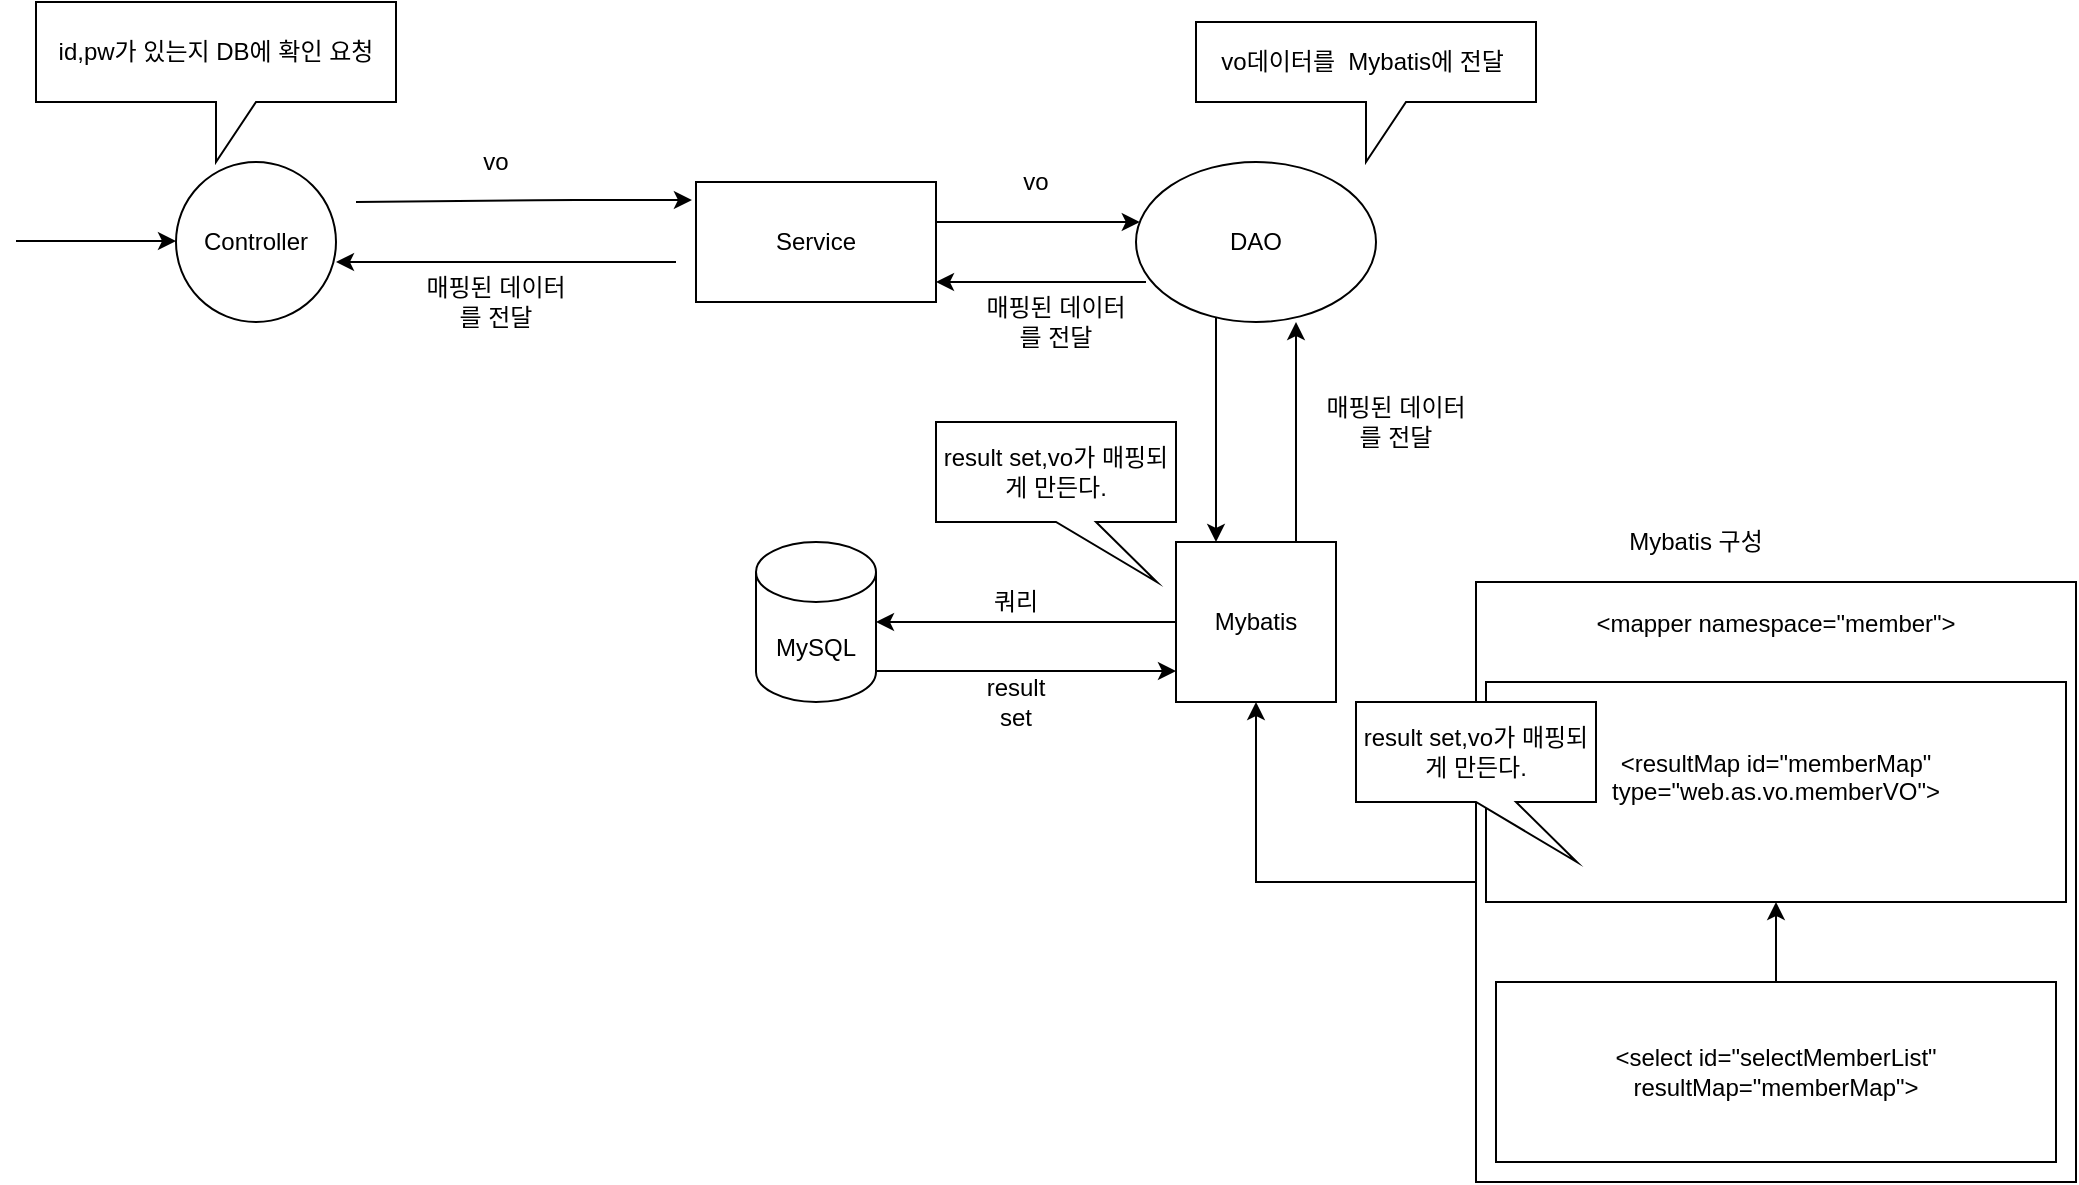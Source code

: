 <mxfile version="15.1.1" type="device"><diagram id="Z_Gxzo9fwvEfqjhKGbkt" name="Page-1"><mxGraphModel dx="2183" dy="784" grid="1" gridSize="10" guides="1" tooltips="1" connect="1" arrows="1" fold="1" page="1" pageScale="1" pageWidth="1169" pageHeight="827" math="0" shadow="0"><root><mxCell id="0"/><mxCell id="1" parent="0"/><mxCell id="jYwnmNUJg185lHT_NRxm-1" value="Controller" style="ellipse;whiteSpace=wrap;html=1;aspect=fixed;" vertex="1" parent="1"><mxGeometry x="80" y="200" width="80" height="80" as="geometry"/></mxCell><mxCell id="jYwnmNUJg185lHT_NRxm-2" value="" style="endArrow=classic;html=1;" edge="1" parent="1"><mxGeometry width="50" height="50" relative="1" as="geometry"><mxPoint y="239.5" as="sourcePoint"/><mxPoint x="80" y="239.5" as="targetPoint"/></mxGeometry></mxCell><mxCell id="jYwnmNUJg185lHT_NRxm-5" style="edgeStyle=orthogonalEdgeStyle;rounded=0;orthogonalLoop=1;jettySize=auto;html=1;" edge="1" parent="1" source="jYwnmNUJg185lHT_NRxm-3" target="jYwnmNUJg185lHT_NRxm-6"><mxGeometry relative="1" as="geometry"><mxPoint x="620" y="240" as="targetPoint"/><Array as="points"><mxPoint x="520" y="230"/><mxPoint x="520" y="230"/></Array></mxGeometry></mxCell><mxCell id="jYwnmNUJg185lHT_NRxm-3" value="Service" style="rounded=0;whiteSpace=wrap;html=1;" vertex="1" parent="1"><mxGeometry x="340" y="210" width="120" height="60" as="geometry"/></mxCell><mxCell id="jYwnmNUJg185lHT_NRxm-7" style="edgeStyle=orthogonalEdgeStyle;rounded=0;orthogonalLoop=1;jettySize=auto;html=1;" edge="1" parent="1" source="jYwnmNUJg185lHT_NRxm-6" target="jYwnmNUJg185lHT_NRxm-8"><mxGeometry relative="1" as="geometry"><mxPoint x="620" y="430" as="targetPoint"/><Array as="points"><mxPoint x="600" y="320"/><mxPoint x="600" y="320"/></Array></mxGeometry></mxCell><mxCell id="jYwnmNUJg185lHT_NRxm-6" value="DAO" style="ellipse;whiteSpace=wrap;html=1;" vertex="1" parent="1"><mxGeometry x="560" y="200" width="120" height="80" as="geometry"/></mxCell><mxCell id="jYwnmNUJg185lHT_NRxm-9" style="edgeStyle=orthogonalEdgeStyle;rounded=0;orthogonalLoop=1;jettySize=auto;html=1;" edge="1" parent="1" source="jYwnmNUJg185lHT_NRxm-8"><mxGeometry relative="1" as="geometry"><mxPoint x="430" y="430" as="targetPoint"/></mxGeometry></mxCell><mxCell id="jYwnmNUJg185lHT_NRxm-8" value="Mybatis" style="whiteSpace=wrap;html=1;aspect=fixed;" vertex="1" parent="1"><mxGeometry x="580" y="390" width="80" height="80" as="geometry"/></mxCell><mxCell id="jYwnmNUJg185lHT_NRxm-12" value="MySQL" style="shape=cylinder3;whiteSpace=wrap;html=1;boundedLbl=1;backgroundOutline=1;size=15;" vertex="1" parent="1"><mxGeometry x="370" y="390" width="60" height="80" as="geometry"/></mxCell><mxCell id="jYwnmNUJg185lHT_NRxm-14" value="vo데이터를&amp;nbsp; Mybatis에 전달&amp;nbsp;" style="shape=callout;whiteSpace=wrap;html=1;perimeter=calloutPerimeter;" vertex="1" parent="1"><mxGeometry x="590" y="130" width="170" height="70" as="geometry"/></mxCell><mxCell id="jYwnmNUJg185lHT_NRxm-15" value="id,pw가 있는지 DB에 확인 요청" style="shape=callout;whiteSpace=wrap;html=1;perimeter=calloutPerimeter;" vertex="1" parent="1"><mxGeometry x="10" y="120" width="180" height="80" as="geometry"/></mxCell><mxCell id="jYwnmNUJg185lHT_NRxm-35" style="edgeStyle=orthogonalEdgeStyle;rounded=0;orthogonalLoop=1;jettySize=auto;html=1;entryX=0.5;entryY=1;entryDx=0;entryDy=0;" edge="1" parent="1" source="jYwnmNUJg185lHT_NRxm-19" target="jYwnmNUJg185lHT_NRxm-8"><mxGeometry relative="1" as="geometry"/></mxCell><mxCell id="jYwnmNUJg185lHT_NRxm-19" value="&amp;lt;mapper namespace=&quot;member&quot;&amp;gt;&lt;br&gt;&lt;br&gt;&lt;br&gt;&lt;br&gt;&lt;br&gt;&lt;br&gt;&lt;br&gt;&lt;br&gt;&lt;br&gt;&lt;br&gt;&lt;br&gt;&lt;br&gt;&lt;br&gt;&lt;br&gt;&lt;br&gt;&lt;br&gt;&lt;br&gt;&lt;br&gt;&lt;br&gt;" style="whiteSpace=wrap;html=1;aspect=fixed;" vertex="1" parent="1"><mxGeometry x="730" y="410" width="300" height="300" as="geometry"/></mxCell><mxCell id="jYwnmNUJg185lHT_NRxm-20" value="&lt;div&gt;&amp;lt;resultMap id=&quot;memberMap&quot; type=&quot;web.as.vo.memberVO&quot;&amp;gt;&lt;/div&gt;&lt;div&gt;&lt;br&gt;&lt;/div&gt;" style="rounded=0;whiteSpace=wrap;html=1;" vertex="1" parent="1"><mxGeometry x="735" y="460" width="290" height="110" as="geometry"/></mxCell><mxCell id="jYwnmNUJg185lHT_NRxm-34" style="edgeStyle=orthogonalEdgeStyle;rounded=0;orthogonalLoop=1;jettySize=auto;html=1;entryX=0.5;entryY=1;entryDx=0;entryDy=0;" edge="1" parent="1" source="jYwnmNUJg185lHT_NRxm-23" target="jYwnmNUJg185lHT_NRxm-20"><mxGeometry relative="1" as="geometry"/></mxCell><mxCell id="jYwnmNUJg185lHT_NRxm-23" value="&amp;lt;select id=&quot;selectMemberList&quot; resultMap=&quot;memberMap&quot;&amp;gt;" style="rounded=0;whiteSpace=wrap;html=1;" vertex="1" parent="1"><mxGeometry x="740" y="610" width="280" height="90" as="geometry"/></mxCell><mxCell id="jYwnmNUJg185lHT_NRxm-26" value="" style="endArrow=classic;html=1;" edge="1" parent="1"><mxGeometry width="50" height="50" relative="1" as="geometry"><mxPoint x="430" y="454.5" as="sourcePoint"/><mxPoint x="580" y="454.5" as="targetPoint"/></mxGeometry></mxCell><mxCell id="jYwnmNUJg185lHT_NRxm-27" value="" style="endArrow=classic;html=1;" edge="1" parent="1"><mxGeometry width="50" height="50" relative="1" as="geometry"><mxPoint x="640" y="390" as="sourcePoint"/><mxPoint x="640" y="280" as="targetPoint"/></mxGeometry></mxCell><mxCell id="jYwnmNUJg185lHT_NRxm-28" value="" style="endArrow=classic;html=1;" edge="1" parent="1"><mxGeometry width="50" height="50" relative="1" as="geometry"><mxPoint x="565" y="260" as="sourcePoint"/><mxPoint x="460" y="260" as="targetPoint"/></mxGeometry></mxCell><mxCell id="jYwnmNUJg185lHT_NRxm-29" value="" style="endArrow=classic;html=1;" edge="1" parent="1"><mxGeometry width="50" height="50" relative="1" as="geometry"><mxPoint x="330" y="250" as="sourcePoint"/><mxPoint x="160" y="250" as="targetPoint"/></mxGeometry></mxCell><mxCell id="jYwnmNUJg185lHT_NRxm-42" value="" style="endArrow=classic;html=1;entryX=-0.017;entryY=0.15;entryDx=0;entryDy=0;entryPerimeter=0;" edge="1" parent="1" target="jYwnmNUJg185lHT_NRxm-3"><mxGeometry width="50" height="50" relative="1" as="geometry"><mxPoint x="170" y="220" as="sourcePoint"/><mxPoint x="220" y="170" as="targetPoint"/><Array as="points"><mxPoint x="270" y="219"/></Array></mxGeometry></mxCell><mxCell id="jYwnmNUJg185lHT_NRxm-43" value="Mybatis 구성" style="text;html=1;strokeColor=none;fillColor=none;align=center;verticalAlign=middle;whiteSpace=wrap;rounded=0;" vertex="1" parent="1"><mxGeometry x="800" y="380" width="80" height="20" as="geometry"/></mxCell><mxCell id="jYwnmNUJg185lHT_NRxm-46" value="result set,vo가 매핑되게 만든다." style="shape=callout;whiteSpace=wrap;html=1;perimeter=calloutPerimeter;position2=0.92;" vertex="1" parent="1"><mxGeometry x="460" y="330" width="120" height="80" as="geometry"/></mxCell><mxCell id="jYwnmNUJg185lHT_NRxm-48" value="쿼리" style="text;html=1;strokeColor=none;fillColor=none;align=center;verticalAlign=middle;whiteSpace=wrap;rounded=0;" vertex="1" parent="1"><mxGeometry x="480" y="410" width="40" height="20" as="geometry"/></mxCell><mxCell id="jYwnmNUJg185lHT_NRxm-49" value="result set" style="text;html=1;strokeColor=none;fillColor=none;align=center;verticalAlign=middle;whiteSpace=wrap;rounded=0;" vertex="1" parent="1"><mxGeometry x="480" y="460" width="40" height="20" as="geometry"/></mxCell><mxCell id="jYwnmNUJg185lHT_NRxm-50" value="result set,vo가 매핑되게 만든다." style="shape=callout;whiteSpace=wrap;html=1;perimeter=calloutPerimeter;position2=0.92;" vertex="1" parent="1"><mxGeometry x="670" y="470" width="120" height="80" as="geometry"/></mxCell><mxCell id="jYwnmNUJg185lHT_NRxm-51" value="vo" style="text;html=1;strokeColor=none;fillColor=none;align=center;verticalAlign=middle;whiteSpace=wrap;rounded=0;" vertex="1" parent="1"><mxGeometry x="220" y="190" width="40" height="20" as="geometry"/></mxCell><mxCell id="jYwnmNUJg185lHT_NRxm-52" value="매핑된 데이터를 전달" style="text;html=1;strokeColor=none;fillColor=none;align=center;verticalAlign=middle;whiteSpace=wrap;rounded=0;" vertex="1" parent="1"><mxGeometry x="650" y="320" width="80" height="20" as="geometry"/></mxCell><mxCell id="jYwnmNUJg185lHT_NRxm-54" value="매핑된 데이터를 전달" style="text;html=1;strokeColor=none;fillColor=none;align=center;verticalAlign=middle;whiteSpace=wrap;rounded=0;" vertex="1" parent="1"><mxGeometry x="480" y="270" width="80" height="20" as="geometry"/></mxCell><mxCell id="jYwnmNUJg185lHT_NRxm-55" value="매핑된 데이터를 전달" style="text;html=1;strokeColor=none;fillColor=none;align=center;verticalAlign=middle;whiteSpace=wrap;rounded=0;" vertex="1" parent="1"><mxGeometry x="200" y="260" width="80" height="20" as="geometry"/></mxCell><mxCell id="jYwnmNUJg185lHT_NRxm-56" value="vo" style="text;html=1;strokeColor=none;fillColor=none;align=center;verticalAlign=middle;whiteSpace=wrap;rounded=0;" vertex="1" parent="1"><mxGeometry x="490" y="200" width="40" height="20" as="geometry"/></mxCell></root></mxGraphModel></diagram></mxfile>